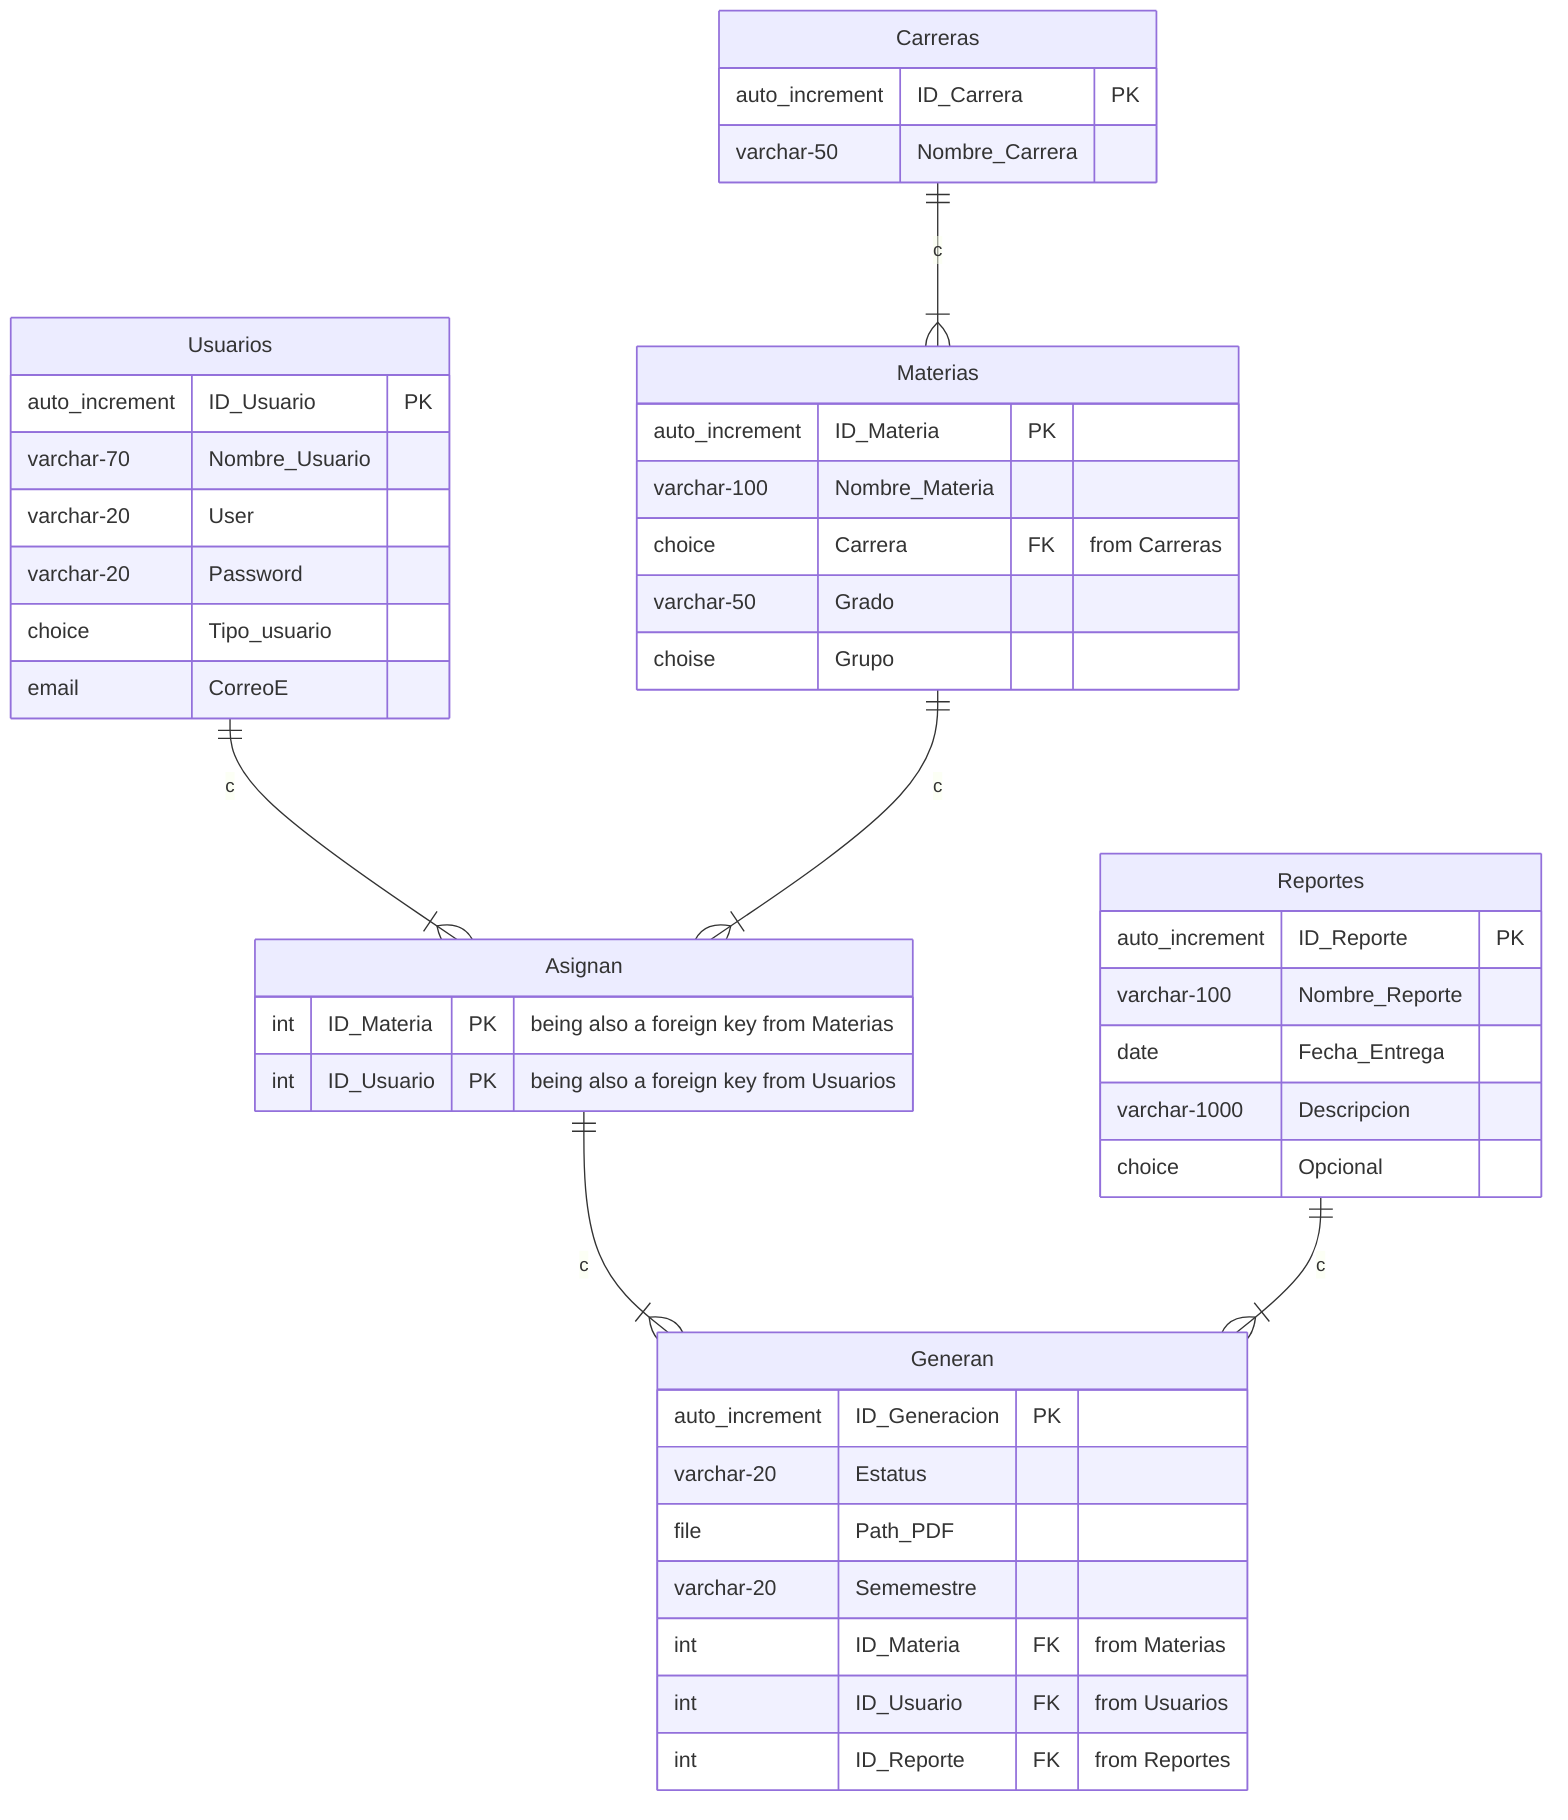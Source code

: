 erDiagram

Usuarios {
    auto_increment ID_Usuario PK
    varchar-70 Nombre_Usuario
    varchar-20 User
    varchar-20 Password
    choice Tipo_usuario
    email CorreoE
}

Reportes {
    auto_increment ID_Reporte PK
    varchar-100 Nombre_Reporte
    date Fecha_Entrega
    varchar-1000 Descripcion
    choice Opcional
} 

Materias {
    auto_increment ID_Materia PK
    varchar-100 Nombre_Materia    
    choice Carrera FK "from Carreras"
    varchar-50 Grado
    choise Grupo
}


Generan {
    auto_increment ID_Generacion PK
    varchar-20 Estatus
    file Path_PDF
    varchar-20 Sememestre
    int ID_Materia FK "from Materias"
    int ID_Usuario FK "from Usuarios"
    int ID_Reporte FK "from Reportes"
}

Carreras {
    auto_increment ID_Carrera PK
    varchar-50 Nombre_Carrera
}

Asignan {
    int ID_Materia PK "being also a foreign key from Materias"
    int ID_Usuario PK "being also a foreign key from Usuarios"
}



Usuarios ||--|{ Asignan: c 
Materias ||--|{ Asignan: c 
Asignan ||-- |{ Generan: c
Reportes ||--|{ Generan: c
Carreras||--|{ Materias: c